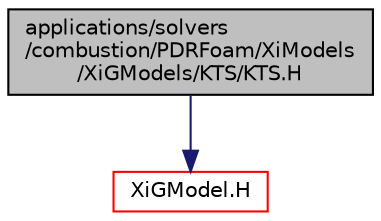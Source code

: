 digraph "applications/solvers/combustion/PDRFoam/XiModels/XiGModels/KTS/KTS.H"
{
  bgcolor="transparent";
  edge [fontname="Helvetica",fontsize="10",labelfontname="Helvetica",labelfontsize="10"];
  node [fontname="Helvetica",fontsize="10",shape=record];
  Node0 [label="applications/solvers\l/combustion/PDRFoam/XiModels\l/XiGModels/KTS/KTS.H",height=0.2,width=0.4,color="black", fillcolor="grey75", style="filled", fontcolor="black"];
  Node0 -> Node1 [color="midnightblue",fontsize="10",style="solid",fontname="Helvetica"];
  Node1 [label="XiGModel.H",height=0.2,width=0.4,color="red",URL="$a20264.html"];
}
